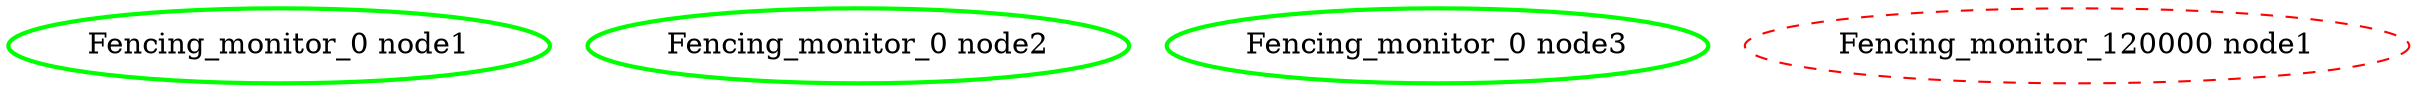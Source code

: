 digraph "g" {
"Fencing_monitor_0 node1" [ style=bold color="green" fontcolor="black"]
"Fencing_monitor_0 node2" [ style=bold color="green" fontcolor="black"]
"Fencing_monitor_0 node3" [ style=bold color="green" fontcolor="black"]
"Fencing_monitor_120000 node1" [ style=dashed color="red" fontcolor="black"]
}
